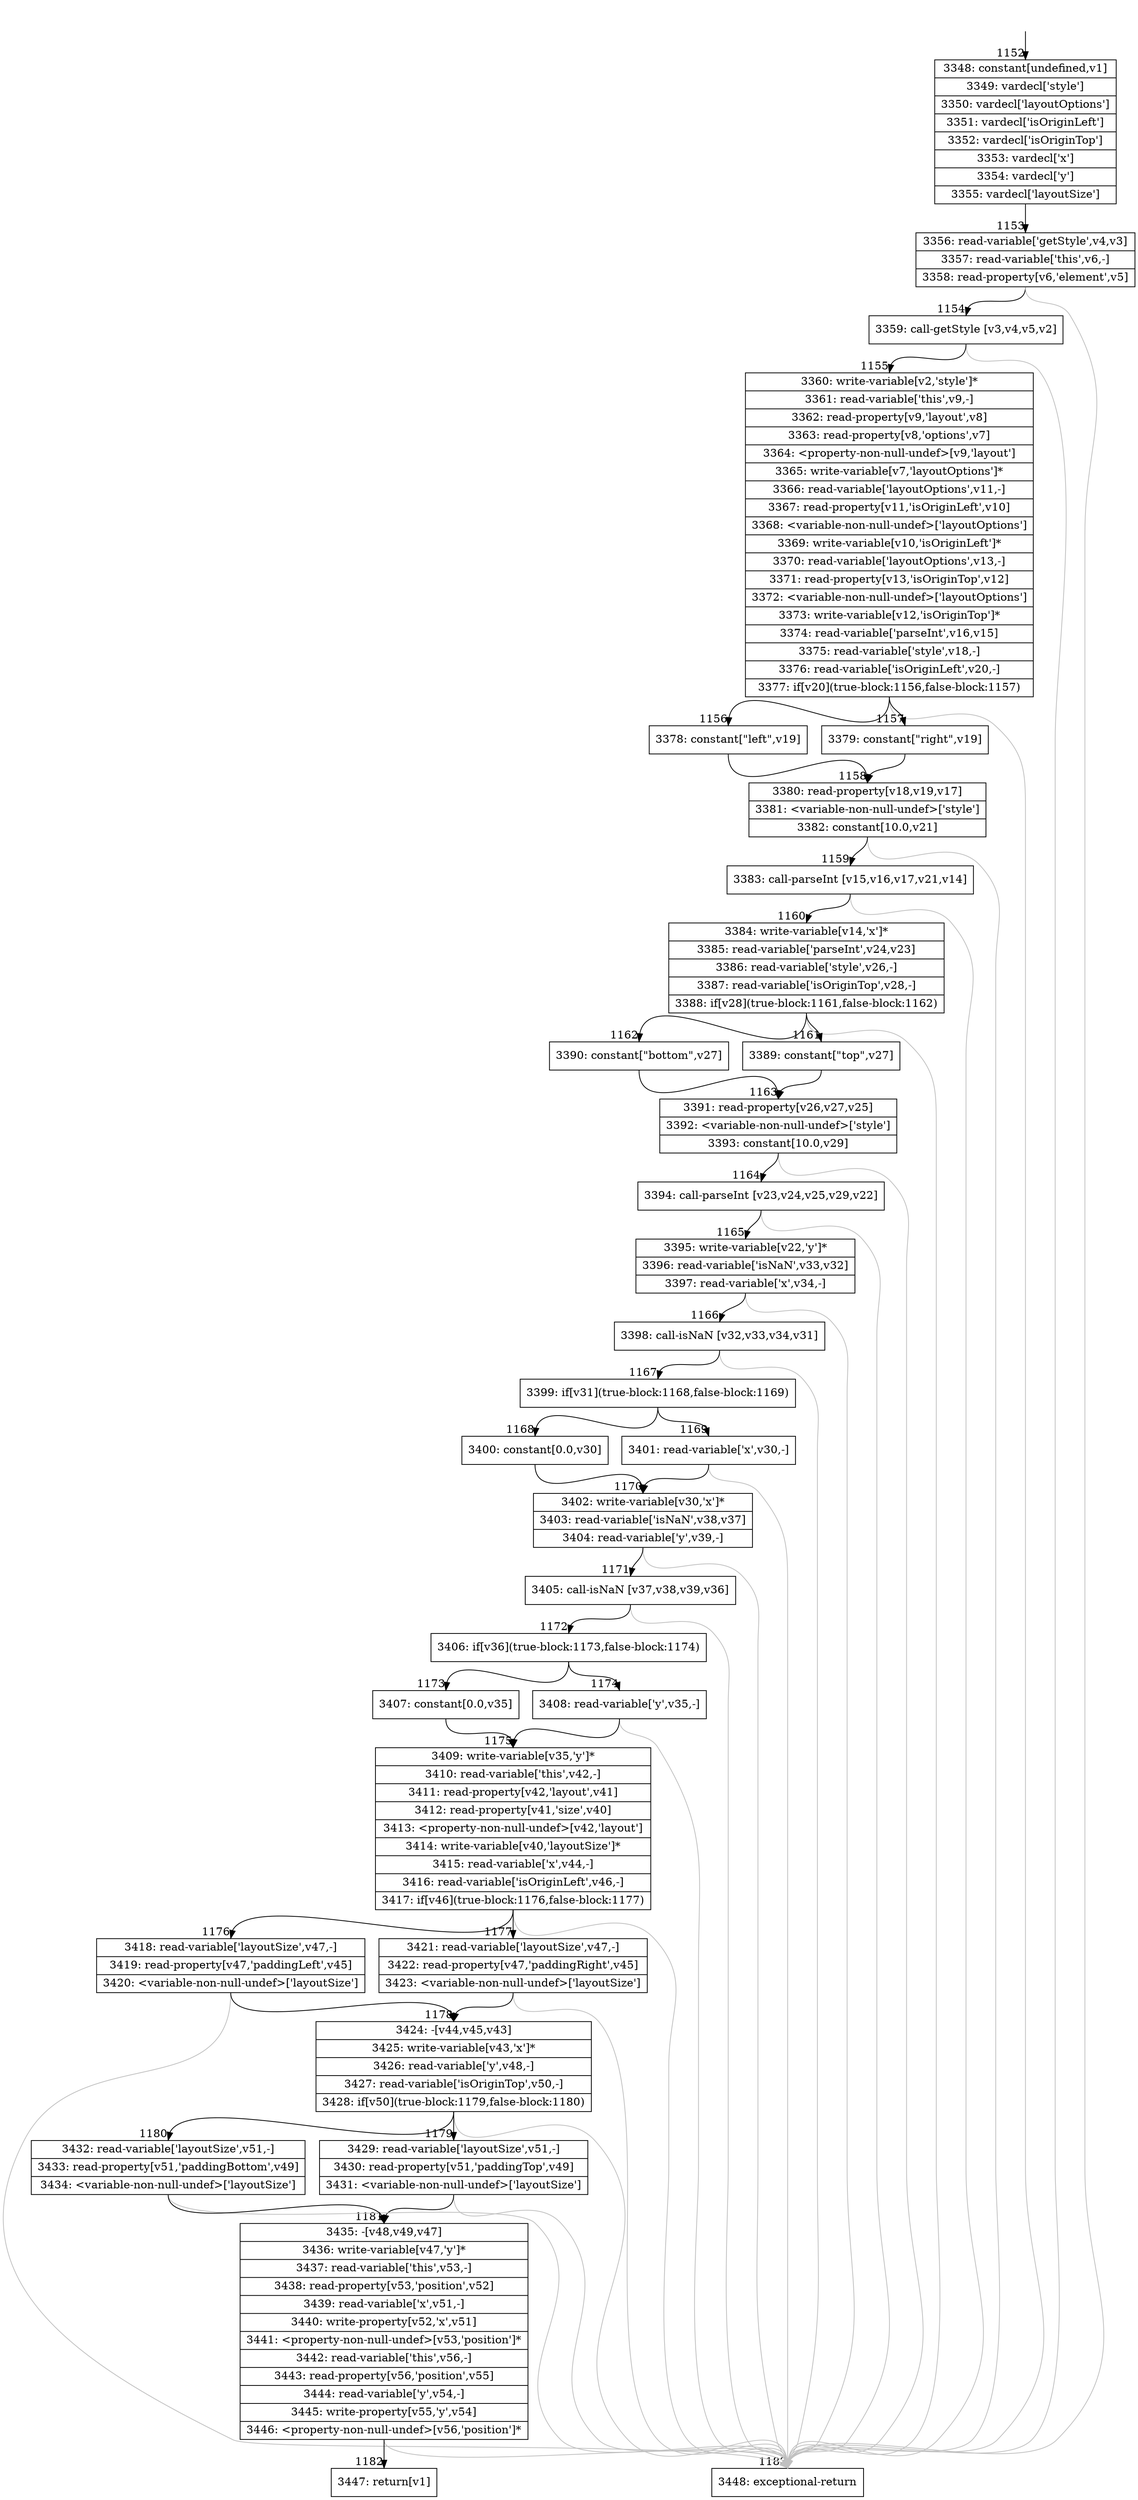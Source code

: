 digraph {
rankdir="TD"
BB_entry110[shape=none,label=""];
BB_entry110 -> BB1152 [tailport=s, headport=n, headlabel="    1152"]
BB1152 [shape=record label="{3348: constant[undefined,v1]|3349: vardecl['style']|3350: vardecl['layoutOptions']|3351: vardecl['isOriginLeft']|3352: vardecl['isOriginTop']|3353: vardecl['x']|3354: vardecl['y']|3355: vardecl['layoutSize']}" ] 
BB1152 -> BB1153 [tailport=s, headport=n, headlabel="      1153"]
BB1153 [shape=record label="{3356: read-variable['getStyle',v4,v3]|3357: read-variable['this',v6,-]|3358: read-property[v6,'element',v5]}" ] 
BB1153 -> BB1154 [tailport=s, headport=n, headlabel="      1154"]
BB1153 -> BB1183 [tailport=s, headport=n, color=gray, headlabel="      1183"]
BB1154 [shape=record label="{3359: call-getStyle [v3,v4,v5,v2]}" ] 
BB1154 -> BB1155 [tailport=s, headport=n, headlabel="      1155"]
BB1154 -> BB1183 [tailport=s, headport=n, color=gray]
BB1155 [shape=record label="{3360: write-variable[v2,'style']*|3361: read-variable['this',v9,-]|3362: read-property[v9,'layout',v8]|3363: read-property[v8,'options',v7]|3364: \<property-non-null-undef\>[v9,'layout']|3365: write-variable[v7,'layoutOptions']*|3366: read-variable['layoutOptions',v11,-]|3367: read-property[v11,'isOriginLeft',v10]|3368: \<variable-non-null-undef\>['layoutOptions']|3369: write-variable[v10,'isOriginLeft']*|3370: read-variable['layoutOptions',v13,-]|3371: read-property[v13,'isOriginTop',v12]|3372: \<variable-non-null-undef\>['layoutOptions']|3373: write-variable[v12,'isOriginTop']*|3374: read-variable['parseInt',v16,v15]|3375: read-variable['style',v18,-]|3376: read-variable['isOriginLeft',v20,-]|3377: if[v20](true-block:1156,false-block:1157)}" ] 
BB1155 -> BB1156 [tailport=s, headport=n, headlabel="      1156"]
BB1155 -> BB1157 [tailport=s, headport=n, headlabel="      1157"]
BB1155 -> BB1183 [tailport=s, headport=n, color=gray]
BB1156 [shape=record label="{3378: constant[\"left\",v19]}" ] 
BB1156 -> BB1158 [tailport=s, headport=n, headlabel="      1158"]
BB1157 [shape=record label="{3379: constant[\"right\",v19]}" ] 
BB1157 -> BB1158 [tailport=s, headport=n]
BB1158 [shape=record label="{3380: read-property[v18,v19,v17]|3381: \<variable-non-null-undef\>['style']|3382: constant[10.0,v21]}" ] 
BB1158 -> BB1159 [tailport=s, headport=n, headlabel="      1159"]
BB1158 -> BB1183 [tailport=s, headport=n, color=gray]
BB1159 [shape=record label="{3383: call-parseInt [v15,v16,v17,v21,v14]}" ] 
BB1159 -> BB1160 [tailport=s, headport=n, headlabel="      1160"]
BB1159 -> BB1183 [tailport=s, headport=n, color=gray]
BB1160 [shape=record label="{3384: write-variable[v14,'x']*|3385: read-variable['parseInt',v24,v23]|3386: read-variable['style',v26,-]|3387: read-variable['isOriginTop',v28,-]|3388: if[v28](true-block:1161,false-block:1162)}" ] 
BB1160 -> BB1161 [tailport=s, headport=n, headlabel="      1161"]
BB1160 -> BB1162 [tailport=s, headport=n, headlabel="      1162"]
BB1160 -> BB1183 [tailport=s, headport=n, color=gray]
BB1161 [shape=record label="{3389: constant[\"top\",v27]}" ] 
BB1161 -> BB1163 [tailport=s, headport=n, headlabel="      1163"]
BB1162 [shape=record label="{3390: constant[\"bottom\",v27]}" ] 
BB1162 -> BB1163 [tailport=s, headport=n]
BB1163 [shape=record label="{3391: read-property[v26,v27,v25]|3392: \<variable-non-null-undef\>['style']|3393: constant[10.0,v29]}" ] 
BB1163 -> BB1164 [tailport=s, headport=n, headlabel="      1164"]
BB1163 -> BB1183 [tailport=s, headport=n, color=gray]
BB1164 [shape=record label="{3394: call-parseInt [v23,v24,v25,v29,v22]}" ] 
BB1164 -> BB1165 [tailport=s, headport=n, headlabel="      1165"]
BB1164 -> BB1183 [tailport=s, headport=n, color=gray]
BB1165 [shape=record label="{3395: write-variable[v22,'y']*|3396: read-variable['isNaN',v33,v32]|3397: read-variable['x',v34,-]}" ] 
BB1165 -> BB1166 [tailport=s, headport=n, headlabel="      1166"]
BB1165 -> BB1183 [tailport=s, headport=n, color=gray]
BB1166 [shape=record label="{3398: call-isNaN [v32,v33,v34,v31]}" ] 
BB1166 -> BB1167 [tailport=s, headport=n, headlabel="      1167"]
BB1166 -> BB1183 [tailport=s, headport=n, color=gray]
BB1167 [shape=record label="{3399: if[v31](true-block:1168,false-block:1169)}" ] 
BB1167 -> BB1168 [tailport=s, headport=n, headlabel="      1168"]
BB1167 -> BB1169 [tailport=s, headport=n, headlabel="      1169"]
BB1168 [shape=record label="{3400: constant[0.0,v30]}" ] 
BB1168 -> BB1170 [tailport=s, headport=n, headlabel="      1170"]
BB1169 [shape=record label="{3401: read-variable['x',v30,-]}" ] 
BB1169 -> BB1170 [tailport=s, headport=n]
BB1169 -> BB1183 [tailport=s, headport=n, color=gray]
BB1170 [shape=record label="{3402: write-variable[v30,'x']*|3403: read-variable['isNaN',v38,v37]|3404: read-variable['y',v39,-]}" ] 
BB1170 -> BB1171 [tailport=s, headport=n, headlabel="      1171"]
BB1170 -> BB1183 [tailport=s, headport=n, color=gray]
BB1171 [shape=record label="{3405: call-isNaN [v37,v38,v39,v36]}" ] 
BB1171 -> BB1172 [tailport=s, headport=n, headlabel="      1172"]
BB1171 -> BB1183 [tailport=s, headport=n, color=gray]
BB1172 [shape=record label="{3406: if[v36](true-block:1173,false-block:1174)}" ] 
BB1172 -> BB1173 [tailport=s, headport=n, headlabel="      1173"]
BB1172 -> BB1174 [tailport=s, headport=n, headlabel="      1174"]
BB1173 [shape=record label="{3407: constant[0.0,v35]}" ] 
BB1173 -> BB1175 [tailport=s, headport=n, headlabel="      1175"]
BB1174 [shape=record label="{3408: read-variable['y',v35,-]}" ] 
BB1174 -> BB1175 [tailport=s, headport=n]
BB1174 -> BB1183 [tailport=s, headport=n, color=gray]
BB1175 [shape=record label="{3409: write-variable[v35,'y']*|3410: read-variable['this',v42,-]|3411: read-property[v42,'layout',v41]|3412: read-property[v41,'size',v40]|3413: \<property-non-null-undef\>[v42,'layout']|3414: write-variable[v40,'layoutSize']*|3415: read-variable['x',v44,-]|3416: read-variable['isOriginLeft',v46,-]|3417: if[v46](true-block:1176,false-block:1177)}" ] 
BB1175 -> BB1176 [tailport=s, headport=n, headlabel="      1176"]
BB1175 -> BB1177 [tailport=s, headport=n, headlabel="      1177"]
BB1175 -> BB1183 [tailport=s, headport=n, color=gray]
BB1176 [shape=record label="{3418: read-variable['layoutSize',v47,-]|3419: read-property[v47,'paddingLeft',v45]|3420: \<variable-non-null-undef\>['layoutSize']}" ] 
BB1176 -> BB1178 [tailport=s, headport=n, headlabel="      1178"]
BB1176 -> BB1183 [tailport=s, headport=n, color=gray]
BB1177 [shape=record label="{3421: read-variable['layoutSize',v47,-]|3422: read-property[v47,'paddingRight',v45]|3423: \<variable-non-null-undef\>['layoutSize']}" ] 
BB1177 -> BB1178 [tailport=s, headport=n]
BB1177 -> BB1183 [tailport=s, headport=n, color=gray]
BB1178 [shape=record label="{3424: -[v44,v45,v43]|3425: write-variable[v43,'x']*|3426: read-variable['y',v48,-]|3427: read-variable['isOriginTop',v50,-]|3428: if[v50](true-block:1179,false-block:1180)}" ] 
BB1178 -> BB1179 [tailport=s, headport=n, headlabel="      1179"]
BB1178 -> BB1180 [tailport=s, headport=n, headlabel="      1180"]
BB1178 -> BB1183 [tailport=s, headport=n, color=gray]
BB1179 [shape=record label="{3429: read-variable['layoutSize',v51,-]|3430: read-property[v51,'paddingTop',v49]|3431: \<variable-non-null-undef\>['layoutSize']}" ] 
BB1179 -> BB1181 [tailport=s, headport=n, headlabel="      1181"]
BB1179 -> BB1183 [tailport=s, headport=n, color=gray]
BB1180 [shape=record label="{3432: read-variable['layoutSize',v51,-]|3433: read-property[v51,'paddingBottom',v49]|3434: \<variable-non-null-undef\>['layoutSize']}" ] 
BB1180 -> BB1181 [tailport=s, headport=n]
BB1180 -> BB1183 [tailport=s, headport=n, color=gray]
BB1181 [shape=record label="{3435: -[v48,v49,v47]|3436: write-variable[v47,'y']*|3437: read-variable['this',v53,-]|3438: read-property[v53,'position',v52]|3439: read-variable['x',v51,-]|3440: write-property[v52,'x',v51]|3441: \<property-non-null-undef\>[v53,'position']*|3442: read-variable['this',v56,-]|3443: read-property[v56,'position',v55]|3444: read-variable['y',v54,-]|3445: write-property[v55,'y',v54]|3446: \<property-non-null-undef\>[v56,'position']*}" ] 
BB1181 -> BB1182 [tailport=s, headport=n, headlabel="      1182"]
BB1181 -> BB1183 [tailport=s, headport=n, color=gray]
BB1182 [shape=record label="{3447: return[v1]}" ] 
BB1183 [shape=record label="{3448: exceptional-return}" ] 
//#$~ 1648
}
